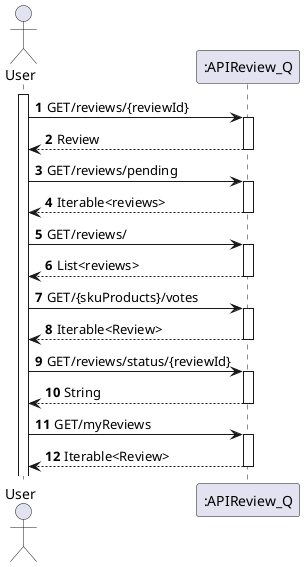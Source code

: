 @startuml
'https://plantuml.com/sequence-diagram

autonumber

autoactivate on
autonumber

actor "User" as User
participant ":APIReview_Q" as rev1

activate User

User -> rev1: GET/reviews/{reviewId}
rev1 --> User: Review
User -> rev1: GET/reviews/pending
rev1 --> User: Iterable<reviews>
User -> rev1: GET/reviews/
rev1 --> User: List<reviews>
User -> rev1: GET/{skuProducts}/votes
rev1 --> User: Iterable<Review>
User -> rev1: GET/reviews/status/{reviewId}
rev1 --> User: String
User -> rev1: GET/myReviews
rev1 --> User: Iterable<Review>
@enduml